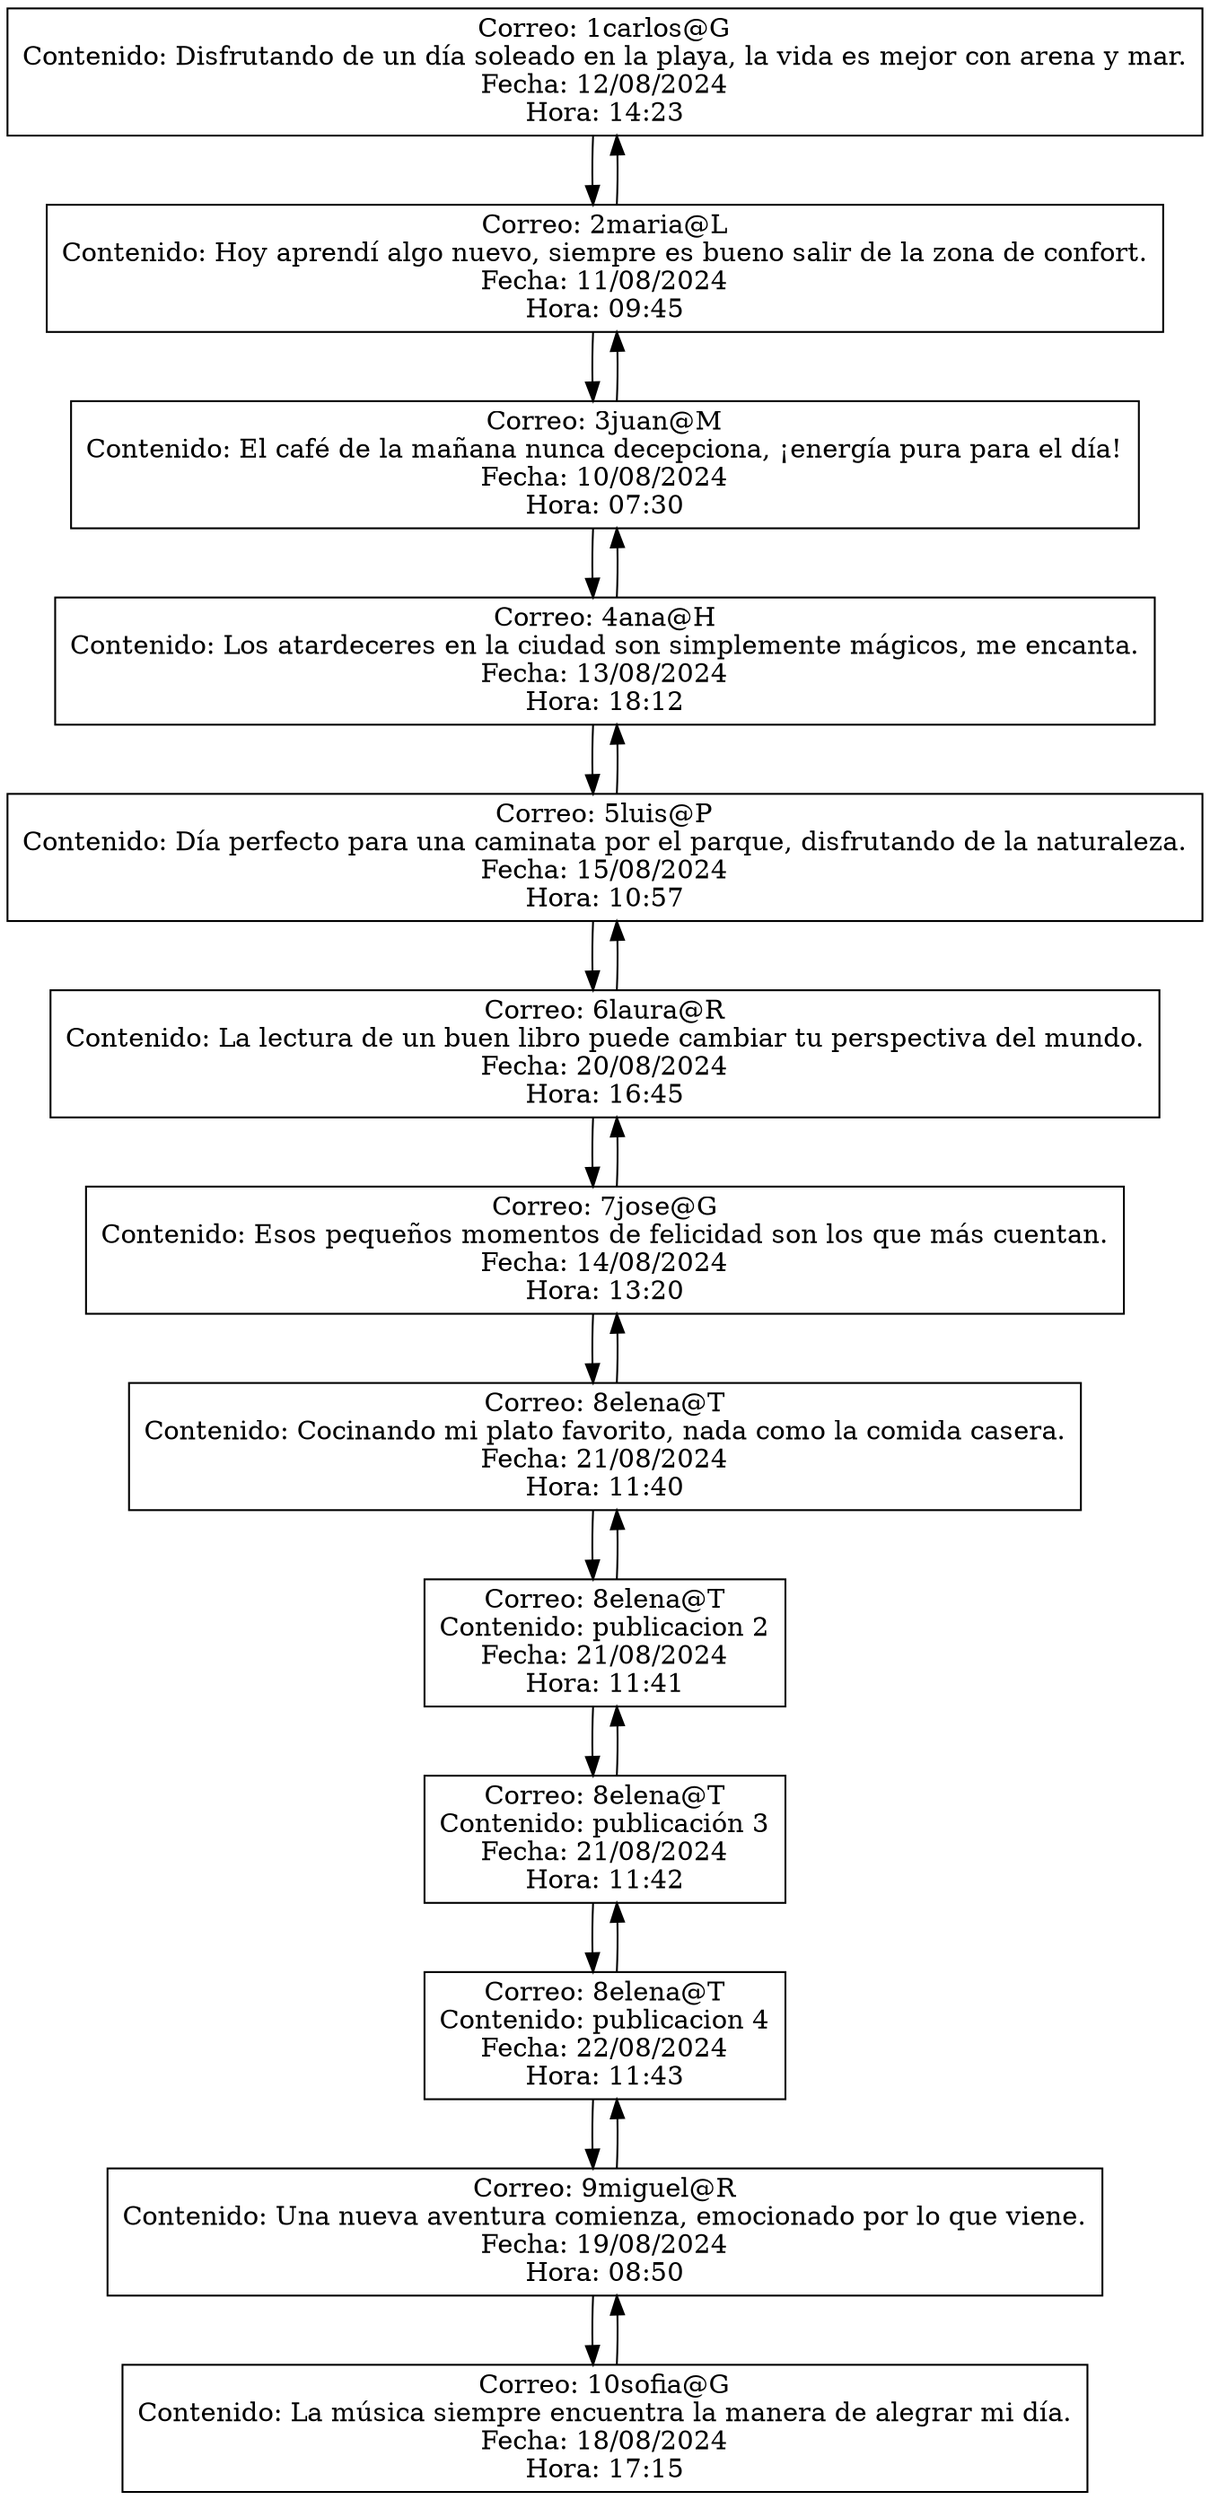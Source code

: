 digraph G {
    node [shape=record];
    node0 [label="{Correo: 1carlos@G\nContenido: Disfrutando de un día soleado en la playa, la vida es mejor con arena y mar.\nFecha: 12/08/2024\nHora: 14:23}"];
    node0 -> node1;
    node1 [label="{Correo: 2maria@L\nContenido: Hoy aprendí algo nuevo, siempre es bueno salir de la zona de confort.\nFecha: 11/08/2024\nHora: 09:45}"];
    node1 -> node2;
    node1 -> node0;
    node2 [label="{Correo: 3juan@M\nContenido: El café de la mañana nunca decepciona, ¡energía pura para el día!\nFecha: 10/08/2024\nHora: 07:30}"];
    node2 -> node3;
    node2 -> node1;
    node3 [label="{Correo: 4ana@H\nContenido: Los atardeceres en la ciudad son simplemente mágicos, me encanta.\nFecha: 13/08/2024\nHora: 18:12}"];
    node3 -> node4;
    node3 -> node2;
    node4 [label="{Correo: 5luis@P\nContenido: Día perfecto para una caminata por el parque, disfrutando de la naturaleza.\nFecha: 15/08/2024\nHora: 10:57}"];
    node4 -> node5;
    node4 -> node3;
    node5 [label="{Correo: 6laura@R\nContenido: La lectura de un buen libro puede cambiar tu perspectiva del mundo.\nFecha: 20/08/2024\nHora: 16:45}"];
    node5 -> node6;
    node5 -> node4;
    node6 [label="{Correo: 7jose@G\nContenido: Esos pequeños momentos de felicidad son los que más cuentan.\nFecha: 14/08/2024\nHora: 13:20}"];
    node6 -> node7;
    node6 -> node5;
    node7 [label="{Correo: 8elena@T\nContenido: Cocinando mi plato favorito, nada como la comida casera.\nFecha: 21/08/2024\nHora: 11:40}"];
    node7 -> node8;
    node7 -> node6;
    node8 [label="{Correo: 8elena@T\nContenido: publicacion 2\nFecha: 21/08/2024\nHora: 11:41}"];
    node8 -> node9;
    node8 -> node7;
    node9 [label="{Correo: 8elena@T\nContenido: publicación 3\nFecha: 21/08/2024\nHora: 11:42}"];
    node9 -> node10;
    node9 -> node8;
    node10 [label="{Correo: 8elena@T\nContenido: publicacion 4\nFecha: 22/08/2024\nHora: 11:43}"];
    node10 -> node11;
    node10 -> node9;
    node11 [label="{Correo: 9miguel@R\nContenido: Una nueva aventura comienza, emocionado por lo que viene.\nFecha: 19/08/2024\nHora: 08:50}"];
    node11 -> node12;
    node11 -> node10;
    node12 [label="{Correo: 10sofia@G\nContenido: La música siempre encuentra la manera de alegrar mi día.\nFecha: 18/08/2024\nHora: 17:15}"];
    node12 -> node11;
}
